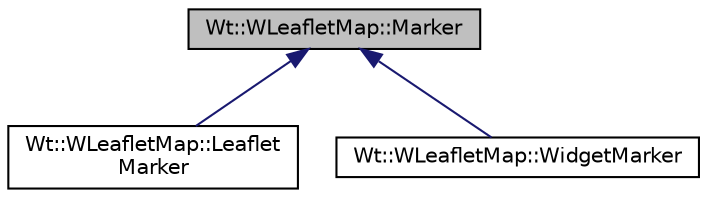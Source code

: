 digraph "Wt::WLeafletMap::Marker"
{
 // LATEX_PDF_SIZE
  edge [fontname="Helvetica",fontsize="10",labelfontname="Helvetica",labelfontsize="10"];
  node [fontname="Helvetica",fontsize="10",shape=record];
  Node1 [label="Wt::WLeafletMap::Marker",height=0.2,width=0.4,color="black", fillcolor="grey75", style="filled", fontcolor="black",tooltip="An abstract marker."];
  Node1 -> Node2 [dir="back",color="midnightblue",fontsize="10",style="solid",fontname="Helvetica"];
  Node2 [label="Wt::WLeafletMap::Leaflet\lMarker",height=0.2,width=0.4,color="black", fillcolor="white", style="filled",URL="$classWt_1_1WLeafletMap_1_1LeafletMarker.html",tooltip="A standard leaflet marker."];
  Node1 -> Node3 [dir="back",color="midnightblue",fontsize="10",style="solid",fontname="Helvetica"];
  Node3 [label="Wt::WLeafletMap::WidgetMarker",height=0.2,width=0.4,color="black", fillcolor="white", style="filled",URL="$classWt_1_1WLeafletMap_1_1WidgetMarker.html",tooltip="A marker rendered with a widget."];
}
